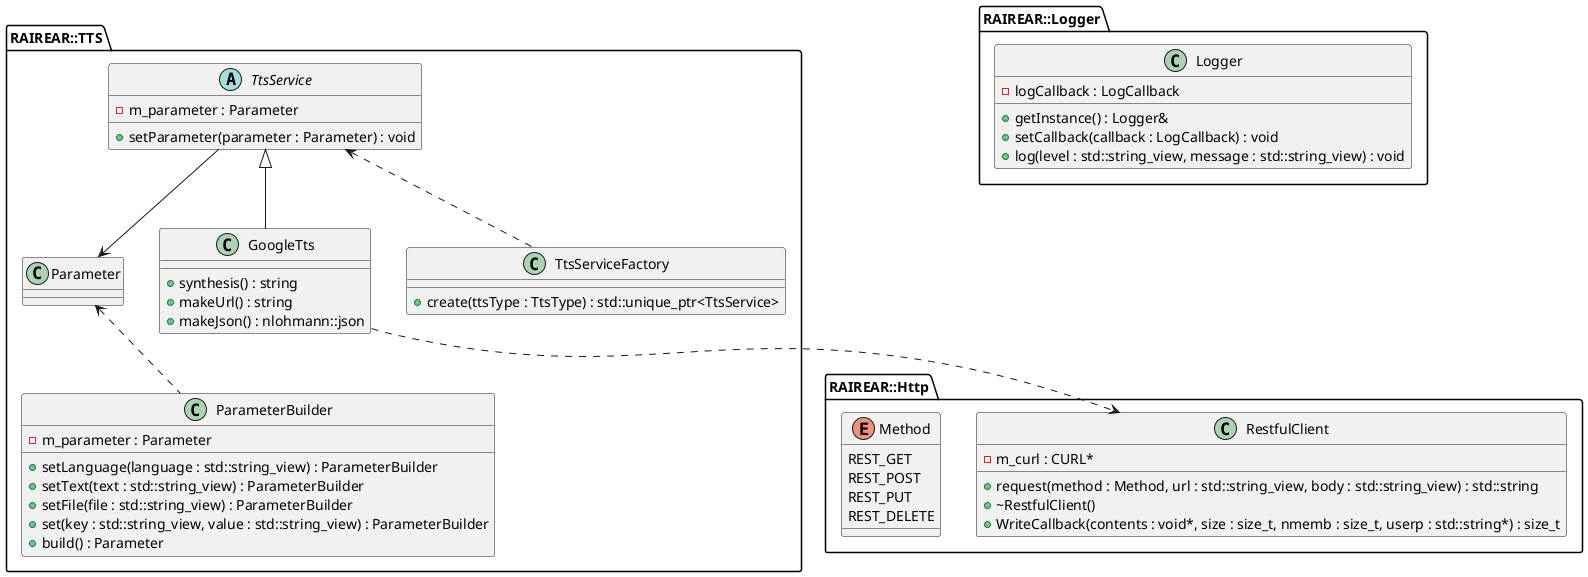 @startuml
top to bottom direction

namespace RAIREAR::TTS {
    abstract class TtsService {
        - m_parameter : Parameter
        + setParameter(parameter : Parameter) : void
    }

    TtsService <|-- GoogleTts
    TtsService --> Parameter

    class GoogleTts {
        + synthesis() : string
        + makeUrl() : string
        + makeJson() : nlohmann::json
    }

    TtsService <.. TtsServiceFactory

    class TtsServiceFactory {
        + create(ttsType : TtsType) : std::unique_ptr<TtsService>
    }

    class Parameter {
    }

    class ParameterBuilder {
        - m_parameter : Parameter
        + setLanguage(language : std::string_view) : ParameterBuilder
        + setText(text : std::string_view) : ParameterBuilder
        + setFile(file : std::string_view) : ParameterBuilder
        + set(key : std::string_view, value : std::string_view) : ParameterBuilder
        + build() : Parameter
    }

    Parameter <.. ParameterBuilder
}

namespace RAIREAR::Http {
    class RestfulClient {
        - m_curl : CURL*
        + request(method : Method, url : std::string_view, body : std::string_view) : std::string
        + ~RestfulClient()
        + WriteCallback(contents : void*, size : size_t, nmemb : size_t, userp : std::string*) : size_t
    }

    enum Method {
        REST_GET
        REST_POST
        REST_PUT
        REST_DELETE
    }
}

GoogleTts ..> RestfulClient

namespace RAIREAR::Logger {
    class Logger {
        - logCallback : LogCallback
        + getInstance() : Logger&
        + setCallback(callback : LogCallback) : void
        + log(level : std::string_view, message : std::string_view) : void
    }
}

@enduml
